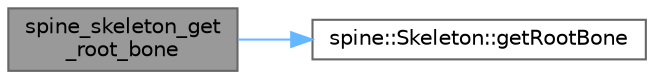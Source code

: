 digraph "spine_skeleton_get_root_bone"
{
 // LATEX_PDF_SIZE
  bgcolor="transparent";
  edge [fontname=Helvetica,fontsize=10,labelfontname=Helvetica,labelfontsize=10];
  node [fontname=Helvetica,fontsize=10,shape=box,height=0.2,width=0.4];
  rankdir="LR";
  Node1 [id="Node000001",label="spine_skeleton_get\l_root_bone",height=0.2,width=0.4,color="gray40", fillcolor="grey60", style="filled", fontcolor="black",tooltip=" "];
  Node1 -> Node2 [id="edge2_Node000001_Node000002",color="steelblue1",style="solid",tooltip=" "];
  Node2 [id="Node000002",label="spine::Skeleton::getRootBone",height=0.2,width=0.4,color="grey40", fillcolor="white", style="filled",URL="$classspine_1_1_skeleton.html#afdd2d9225f42671fccc435887ee52129",tooltip=" "];
}
